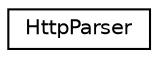 digraph "Graphical Class Hierarchy"
{
  edge [fontname="Helvetica",fontsize="10",labelfontname="Helvetica",labelfontsize="10"];
  node [fontname="Helvetica",fontsize="10",shape=record];
  rankdir="LR";
  Node0 [label="HttpParser",height=0.2,width=0.4,color="black", fillcolor="white", style="filled",URL="$class_http_parser.html",tooltip="The class parses a HTTP message. "];
}
